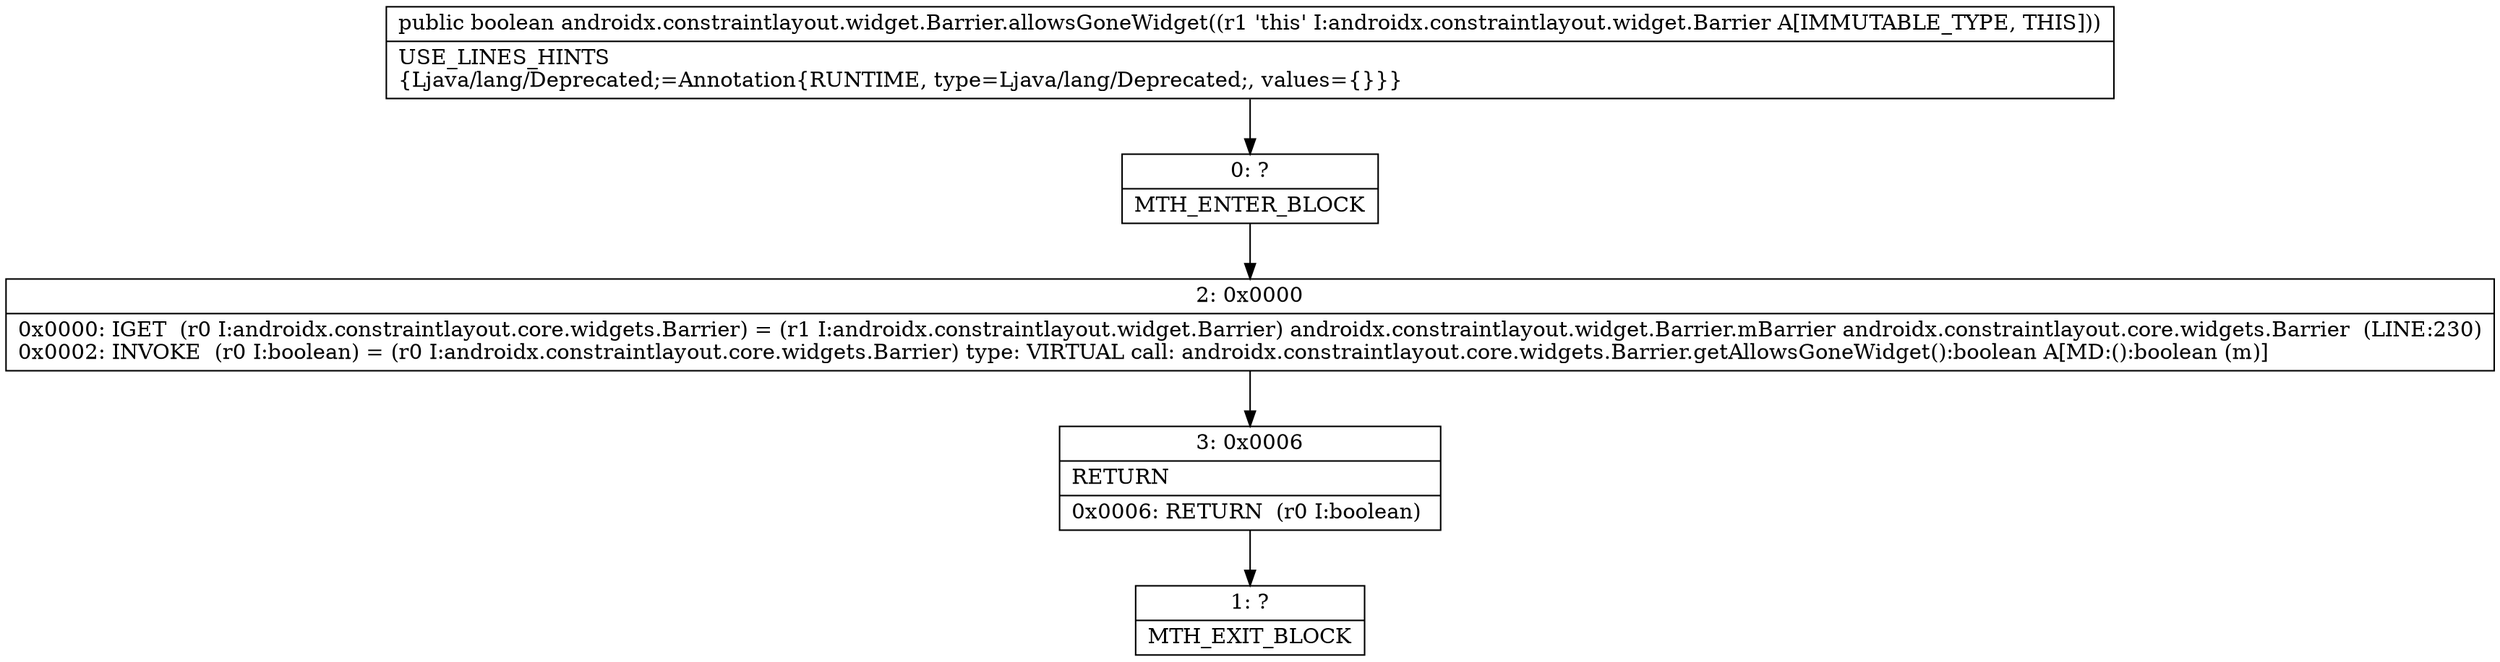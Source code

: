 digraph "CFG forandroidx.constraintlayout.widget.Barrier.allowsGoneWidget()Z" {
Node_0 [shape=record,label="{0\:\ ?|MTH_ENTER_BLOCK\l}"];
Node_2 [shape=record,label="{2\:\ 0x0000|0x0000: IGET  (r0 I:androidx.constraintlayout.core.widgets.Barrier) = (r1 I:androidx.constraintlayout.widget.Barrier) androidx.constraintlayout.widget.Barrier.mBarrier androidx.constraintlayout.core.widgets.Barrier  (LINE:230)\l0x0002: INVOKE  (r0 I:boolean) = (r0 I:androidx.constraintlayout.core.widgets.Barrier) type: VIRTUAL call: androidx.constraintlayout.core.widgets.Barrier.getAllowsGoneWidget():boolean A[MD:():boolean (m)]\l}"];
Node_3 [shape=record,label="{3\:\ 0x0006|RETURN\l|0x0006: RETURN  (r0 I:boolean) \l}"];
Node_1 [shape=record,label="{1\:\ ?|MTH_EXIT_BLOCK\l}"];
MethodNode[shape=record,label="{public boolean androidx.constraintlayout.widget.Barrier.allowsGoneWidget((r1 'this' I:androidx.constraintlayout.widget.Barrier A[IMMUTABLE_TYPE, THIS]))  | USE_LINES_HINTS\l\{Ljava\/lang\/Deprecated;=Annotation\{RUNTIME, type=Ljava\/lang\/Deprecated;, values=\{\}\}\}\l}"];
MethodNode -> Node_0;Node_0 -> Node_2;
Node_2 -> Node_3;
Node_3 -> Node_1;
}

